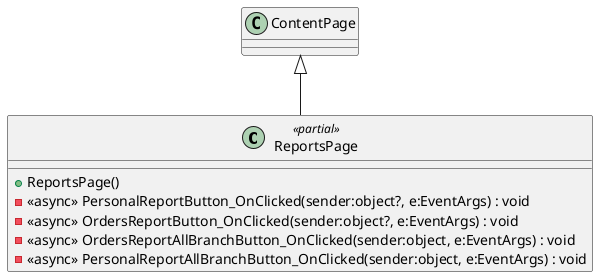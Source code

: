 @startuml
class ReportsPage <<partial>> {
    + ReportsPage()
    - <<async>> PersonalReportButton_OnClicked(sender:object?, e:EventArgs) : void
    - <<async>> OrdersReportButton_OnClicked(sender:object?, e:EventArgs) : void
    - <<async>> OrdersReportAllBranchButton_OnClicked(sender:object, e:EventArgs) : void
    - <<async>> PersonalReportAllBranchButton_OnClicked(sender:object, e:EventArgs) : void
}
ContentPage <|-- ReportsPage
@enduml
